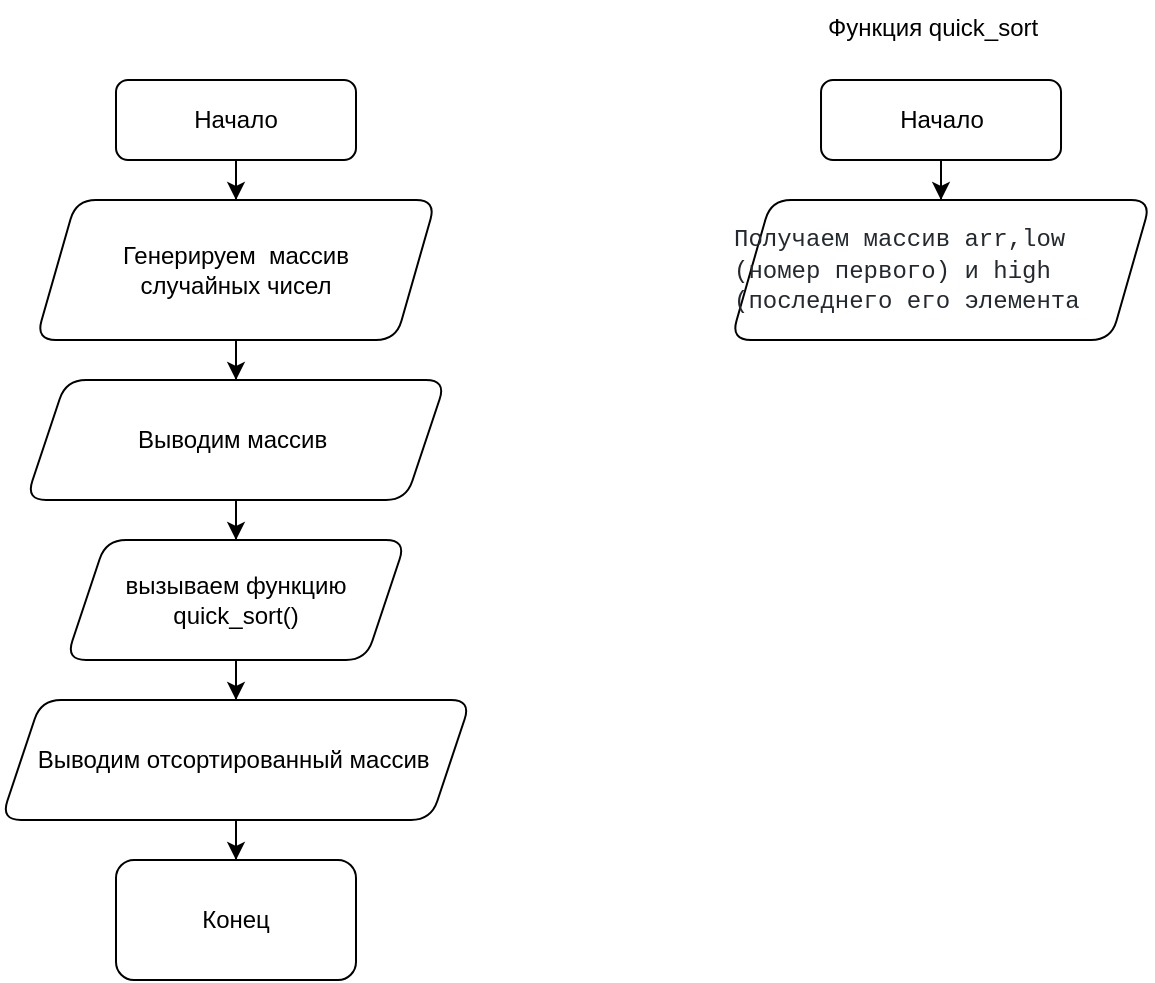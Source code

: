 <mxfile version="21.0.2" type="github">
  <diagram id="C5RBs43oDa-KdzZeNtuy" name="Page-1">
    <mxGraphModel dx="1434" dy="795" grid="1" gridSize="10" guides="1" tooltips="1" connect="1" arrows="1" fold="1" page="1" pageScale="1" pageWidth="827" pageHeight="1169" math="0" shadow="0">
      <root>
        <mxCell id="WIyWlLk6GJQsqaUBKTNV-0" />
        <mxCell id="WIyWlLk6GJQsqaUBKTNV-1" parent="WIyWlLk6GJQsqaUBKTNV-0" />
        <mxCell id="JRmY_iP4Rora6nTUR1a2-0" value="" style="edgeStyle=orthogonalEdgeStyle;rounded=0;orthogonalLoop=1;jettySize=auto;html=1;" edge="1" parent="WIyWlLk6GJQsqaUBKTNV-1" source="JRmY_iP4Rora6nTUR1a2-1" target="JRmY_iP4Rora6nTUR1a2-3">
          <mxGeometry relative="1" as="geometry" />
        </mxCell>
        <mxCell id="JRmY_iP4Rora6nTUR1a2-1" value="Начало" style="rounded=1;whiteSpace=wrap;html=1;fontSize=12;glass=0;strokeWidth=1;shadow=0;" vertex="1" parent="WIyWlLk6GJQsqaUBKTNV-1">
          <mxGeometry x="160" y="80" width="120" height="40" as="geometry" />
        </mxCell>
        <mxCell id="JRmY_iP4Rora6nTUR1a2-2" value="" style="edgeStyle=orthogonalEdgeStyle;rounded=0;orthogonalLoop=1;jettySize=auto;html=1;" edge="1" parent="WIyWlLk6GJQsqaUBKTNV-1" source="JRmY_iP4Rora6nTUR1a2-3" target="JRmY_iP4Rora6nTUR1a2-5">
          <mxGeometry relative="1" as="geometry" />
        </mxCell>
        <mxCell id="JRmY_iP4Rora6nTUR1a2-3" value="Генерируем&amp;nbsp; массив &lt;br&gt;случайных чисел" style="shape=parallelogram;perimeter=parallelogramPerimeter;whiteSpace=wrap;html=1;fixedSize=1;rounded=1;glass=0;strokeWidth=1;shadow=0;" vertex="1" parent="WIyWlLk6GJQsqaUBKTNV-1">
          <mxGeometry x="120" y="140" width="200" height="70" as="geometry" />
        </mxCell>
        <mxCell id="JRmY_iP4Rora6nTUR1a2-4" value="" style="edgeStyle=orthogonalEdgeStyle;rounded=0;orthogonalLoop=1;jettySize=auto;html=1;" edge="1" parent="WIyWlLk6GJQsqaUBKTNV-1" source="JRmY_iP4Rora6nTUR1a2-5" target="JRmY_iP4Rora6nTUR1a2-7">
          <mxGeometry relative="1" as="geometry" />
        </mxCell>
        <mxCell id="JRmY_iP4Rora6nTUR1a2-5" value="Выводим массив&amp;nbsp;" style="shape=parallelogram;perimeter=parallelogramPerimeter;whiteSpace=wrap;html=1;fixedSize=1;rounded=1;glass=0;strokeWidth=1;shadow=0;" vertex="1" parent="WIyWlLk6GJQsqaUBKTNV-1">
          <mxGeometry x="115" y="230" width="210" height="60" as="geometry" />
        </mxCell>
        <mxCell id="JRmY_iP4Rora6nTUR1a2-6" value="" style="edgeStyle=orthogonalEdgeStyle;rounded=0;orthogonalLoop=1;jettySize=auto;html=1;" edge="1" parent="WIyWlLk6GJQsqaUBKTNV-1" source="JRmY_iP4Rora6nTUR1a2-7" target="JRmY_iP4Rora6nTUR1a2-9">
          <mxGeometry relative="1" as="geometry" />
        </mxCell>
        <mxCell id="JRmY_iP4Rora6nTUR1a2-7" value="вызываем функцию quick_sort()" style="shape=parallelogram;perimeter=parallelogramPerimeter;whiteSpace=wrap;html=1;fixedSize=1;rounded=1;glass=0;strokeWidth=1;shadow=0;" vertex="1" parent="WIyWlLk6GJQsqaUBKTNV-1">
          <mxGeometry x="135" y="310" width="170" height="60" as="geometry" />
        </mxCell>
        <mxCell id="JRmY_iP4Rora6nTUR1a2-8" value="" style="edgeStyle=orthogonalEdgeStyle;rounded=0;orthogonalLoop=1;jettySize=auto;html=1;" edge="1" parent="WIyWlLk6GJQsqaUBKTNV-1" source="JRmY_iP4Rora6nTUR1a2-9" target="JRmY_iP4Rora6nTUR1a2-10">
          <mxGeometry relative="1" as="geometry" />
        </mxCell>
        <mxCell id="JRmY_iP4Rora6nTUR1a2-9" value="Выводим отсортированный массив&amp;nbsp;" style="shape=parallelogram;perimeter=parallelogramPerimeter;whiteSpace=wrap;html=1;fixedSize=1;rounded=1;glass=0;strokeWidth=1;shadow=0;" vertex="1" parent="WIyWlLk6GJQsqaUBKTNV-1">
          <mxGeometry x="102.5" y="390" width="235" height="60" as="geometry" />
        </mxCell>
        <mxCell id="JRmY_iP4Rora6nTUR1a2-10" value="Конец&lt;br&gt;" style="rounded=1;whiteSpace=wrap;html=1;glass=0;strokeWidth=1;shadow=0;" vertex="1" parent="WIyWlLk6GJQsqaUBKTNV-1">
          <mxGeometry x="160" y="470" width="120" height="60" as="geometry" />
        </mxCell>
        <mxCell id="JRmY_iP4Rora6nTUR1a2-11" value="Функция quick_sort&lt;span style=&quot;font-family: ui-monospace, SFMono-Regular, &amp;quot;SF Mono&amp;quot;, Menlo, Consolas, &amp;quot;Liberation Mono&amp;quot;, monospace; font-size: 12px; font-style: normal; font-variant-ligatures: normal; font-variant-caps: normal; font-weight: 400; letter-spacing: normal; orphans: 2; text-align: start; text-indent: 0px; text-transform: none; widows: 2; word-spacing: 0px; -webkit-text-stroke-width: 0px; background-color: rgb(255, 255, 255); text-decoration-thickness: initial; text-decoration-style: initial; text-decoration-color: initial; float: none; display: inline !important;&quot;&gt;&lt;/span&gt;" style="text;whiteSpace=wrap;html=1;" vertex="1" parent="WIyWlLk6GJQsqaUBKTNV-1">
          <mxGeometry x="513.77" y="40" width="117.49" height="40" as="geometry" />
        </mxCell>
        <mxCell id="JRmY_iP4Rora6nTUR1a2-12" value="" style="edgeStyle=orthogonalEdgeStyle;rounded=0;orthogonalLoop=1;jettySize=auto;html=1;" edge="1" parent="WIyWlLk6GJQsqaUBKTNV-1" source="JRmY_iP4Rora6nTUR1a2-13" target="JRmY_iP4Rora6nTUR1a2-14">
          <mxGeometry relative="1" as="geometry" />
        </mxCell>
        <mxCell id="JRmY_iP4Rora6nTUR1a2-13" value="Начало" style="rounded=1;whiteSpace=wrap;html=1;fontSize=12;glass=0;strokeWidth=1;shadow=0;" vertex="1" parent="WIyWlLk6GJQsqaUBKTNV-1">
          <mxGeometry x="512.51" y="80" width="120" height="40" as="geometry" />
        </mxCell>
        <mxCell id="JRmY_iP4Rora6nTUR1a2-14" value="&lt;div style=&quot;text-align: start;&quot;&gt;&lt;font face=&quot;ui-monospace, SFMono-Regular, SF Mono, Menlo, Consolas, Liberation Mono, monospace&quot; color=&quot;#24292f&quot;&gt;Получаем массив arr,low (номер первого) и high (последнего его элемента&lt;/font&gt;&lt;/div&gt;" style="shape=parallelogram;perimeter=parallelogramPerimeter;whiteSpace=wrap;html=1;fixedSize=1;rounded=1;" vertex="1" parent="WIyWlLk6GJQsqaUBKTNV-1">
          <mxGeometry x="467.51" y="140" width="210" height="70" as="geometry" />
        </mxCell>
      </root>
    </mxGraphModel>
  </diagram>
</mxfile>
